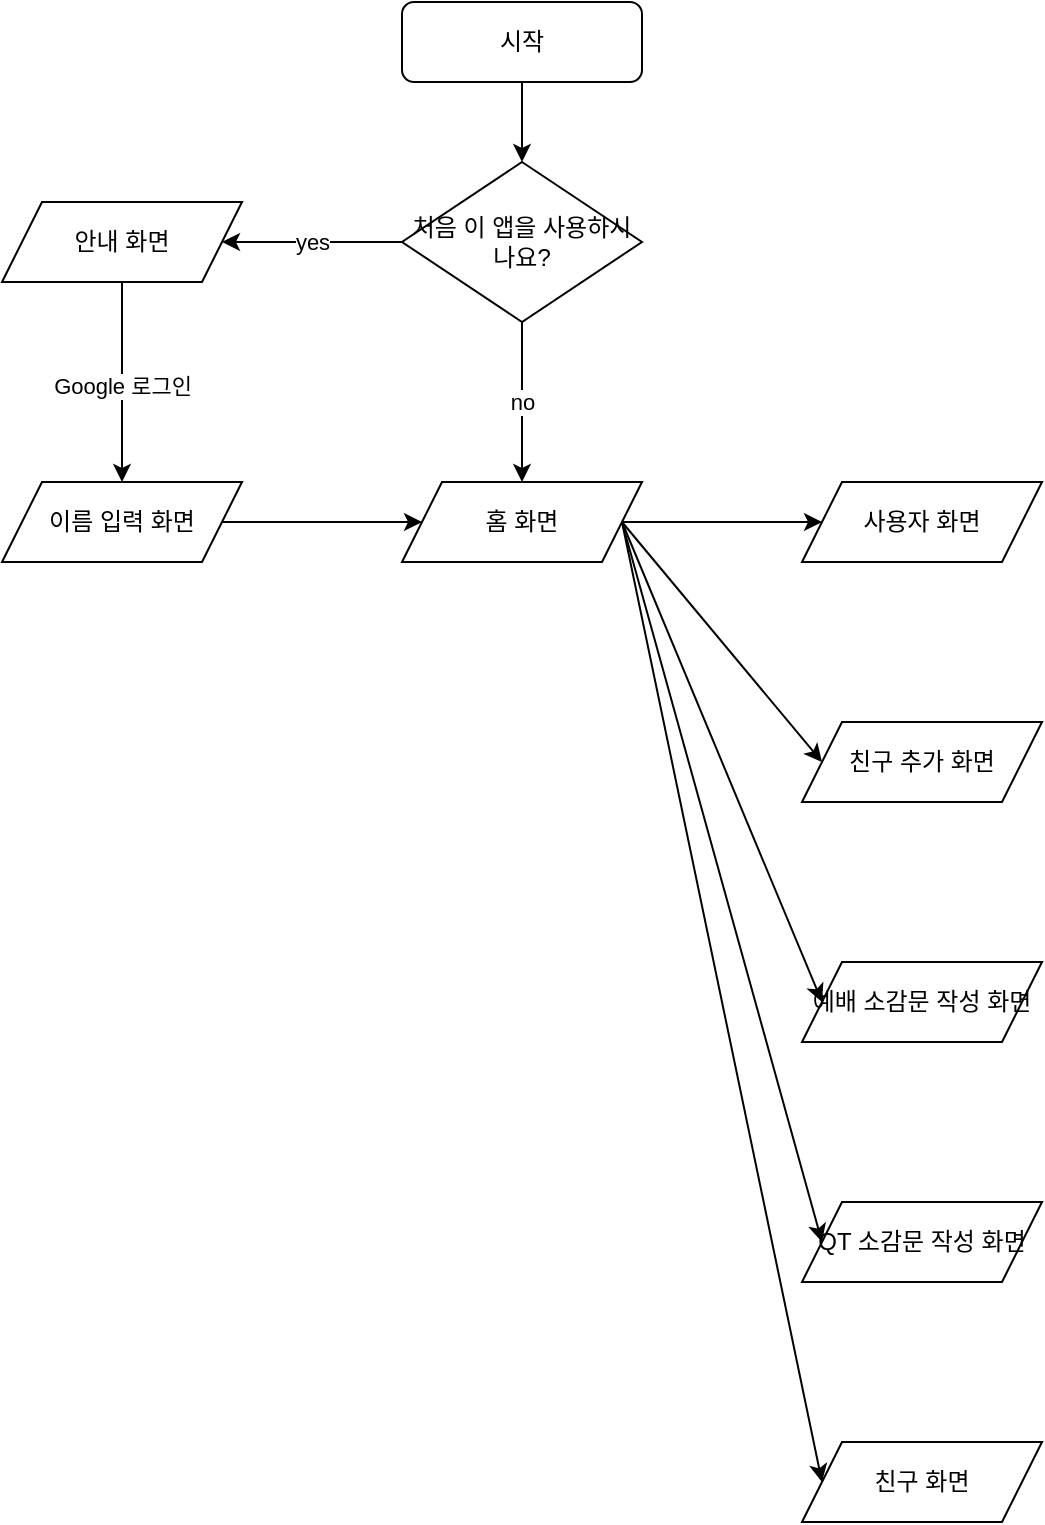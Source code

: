 <mxfile version="20.2.3" type="github">
  <diagram id="6wTpcOBEgMskakPql6pq" name="페이지-1">
    <mxGraphModel dx="832" dy="2823" grid="1" gridSize="10" guides="1" tooltips="1" connect="1" arrows="1" fold="1" page="1" pageScale="1" pageWidth="827" pageHeight="1169" math="0" shadow="0">
      <root>
        <mxCell id="0" />
        <mxCell id="1" parent="0" />
        <mxCell id="M2ukLGfqKco06slwp_Tj-1" value="시작" style="rounded=1;whiteSpace=wrap;html=1;" vertex="1" parent="1">
          <mxGeometry x="354" y="-2160" width="120" height="40" as="geometry" />
        </mxCell>
        <mxCell id="M2ukLGfqKco06slwp_Tj-2" value="처음 이 앱을 사용하시나요?" style="rhombus;whiteSpace=wrap;html=1;" vertex="1" parent="1">
          <mxGeometry x="354" y="-2080" width="120" height="80" as="geometry" />
        </mxCell>
        <mxCell id="M2ukLGfqKco06slwp_Tj-3" value="" style="endArrow=classic;html=1;rounded=0;entryX=0.5;entryY=0;entryDx=0;entryDy=0;exitX=0.5;exitY=1;exitDx=0;exitDy=0;" edge="1" parent="1" source="M2ukLGfqKco06slwp_Tj-1" target="M2ukLGfqKco06slwp_Tj-2">
          <mxGeometry width="50" height="50" relative="1" as="geometry">
            <mxPoint x="774" y="-2140" as="sourcePoint" />
            <mxPoint x="464" y="-2070" as="targetPoint" />
          </mxGeometry>
        </mxCell>
        <mxCell id="M2ukLGfqKco06slwp_Tj-5" value="yes" style="endArrow=classic;html=1;rounded=0;exitX=0;exitY=0.5;exitDx=0;exitDy=0;entryX=1;entryY=0.5;entryDx=0;entryDy=0;" edge="1" parent="1" source="M2ukLGfqKco06slwp_Tj-2" target="M2ukLGfqKco06slwp_Tj-6">
          <mxGeometry width="50" height="50" relative="1" as="geometry">
            <mxPoint x="414" y="-2020" as="sourcePoint" />
            <mxPoint x="314" y="-2040" as="targetPoint" />
            <Array as="points" />
          </mxGeometry>
        </mxCell>
        <mxCell id="M2ukLGfqKco06slwp_Tj-6" value="안내 화면" style="shape=parallelogram;perimeter=parallelogramPerimeter;whiteSpace=wrap;html=1;fixedSize=1;" vertex="1" parent="1">
          <mxGeometry x="154" y="-2060" width="120" height="40" as="geometry" />
        </mxCell>
        <mxCell id="M2ukLGfqKco06slwp_Tj-8" value="" style="endArrow=classic;html=1;rounded=0;exitX=0.5;exitY=1;exitDx=0;exitDy=0;entryX=0.5;entryY=0;entryDx=0;entryDy=0;" edge="1" parent="1" source="M2ukLGfqKco06slwp_Tj-6" target="M2ukLGfqKco06slwp_Tj-9">
          <mxGeometry width="50" height="50" relative="1" as="geometry">
            <mxPoint x="224" y="-1990" as="sourcePoint" />
            <mxPoint x="204" y="-1980" as="targetPoint" />
            <Array as="points" />
          </mxGeometry>
        </mxCell>
        <mxCell id="M2ukLGfqKco06slwp_Tj-11" value="Google 로그인" style="edgeLabel;html=1;align=center;verticalAlign=middle;resizable=0;points=[];" vertex="1" connectable="0" parent="M2ukLGfqKco06slwp_Tj-8">
          <mxGeometry x="0.058" relative="1" as="geometry">
            <mxPoint y="-1" as="offset" />
          </mxGeometry>
        </mxCell>
        <mxCell id="M2ukLGfqKco06slwp_Tj-9" value="이름 입력 화면" style="shape=parallelogram;perimeter=parallelogramPerimeter;whiteSpace=wrap;html=1;fixedSize=1;" vertex="1" parent="1">
          <mxGeometry x="154" y="-1920" width="120" height="40" as="geometry" />
        </mxCell>
        <mxCell id="M2ukLGfqKco06slwp_Tj-12" value="홈 화면" style="shape=parallelogram;perimeter=parallelogramPerimeter;whiteSpace=wrap;html=1;fixedSize=1;" vertex="1" parent="1">
          <mxGeometry x="354" y="-1920" width="120" height="40" as="geometry" />
        </mxCell>
        <mxCell id="M2ukLGfqKco06slwp_Tj-13" value="" style="endArrow=classic;html=1;rounded=0;entryX=0;entryY=0.5;entryDx=0;entryDy=0;exitX=1;exitY=0.5;exitDx=0;exitDy=0;" edge="1" parent="1" source="M2ukLGfqKco06slwp_Tj-9" target="M2ukLGfqKco06slwp_Tj-12">
          <mxGeometry width="50" height="50" relative="1" as="geometry">
            <mxPoint x="264" y="-1860" as="sourcePoint" />
            <mxPoint x="314" y="-1910" as="targetPoint" />
            <Array as="points" />
          </mxGeometry>
        </mxCell>
        <mxCell id="M2ukLGfqKco06slwp_Tj-15" value="no" style="endArrow=classic;html=1;rounded=0;exitX=0.5;exitY=1;exitDx=0;exitDy=0;entryX=0.5;entryY=0;entryDx=0;entryDy=0;" edge="1" parent="1" source="M2ukLGfqKco06slwp_Tj-2" target="M2ukLGfqKco06slwp_Tj-12">
          <mxGeometry width="50" height="50" relative="1" as="geometry">
            <mxPoint x="304" y="-1990" as="sourcePoint" />
            <mxPoint x="414" y="-1960" as="targetPoint" />
            <Array as="points" />
          </mxGeometry>
        </mxCell>
        <mxCell id="M2ukLGfqKco06slwp_Tj-16" value="사용자 화면" style="shape=parallelogram;perimeter=parallelogramPerimeter;whiteSpace=wrap;html=1;fixedSize=1;" vertex="1" parent="1">
          <mxGeometry x="554" y="-1920" width="120" height="40" as="geometry" />
        </mxCell>
        <mxCell id="M2ukLGfqKco06slwp_Tj-17" value="" style="endArrow=classic;html=1;rounded=0;entryX=0;entryY=0.5;entryDx=0;entryDy=0;exitX=1;exitY=0.5;exitDx=0;exitDy=0;" edge="1" parent="1" source="M2ukLGfqKco06slwp_Tj-12" target="M2ukLGfqKco06slwp_Tj-16">
          <mxGeometry width="50" height="50" relative="1" as="geometry">
            <mxPoint x="444" y="-1830" as="sourcePoint" />
            <mxPoint x="464" y="-1870" as="targetPoint" />
          </mxGeometry>
        </mxCell>
        <mxCell id="M2ukLGfqKco06slwp_Tj-18" value="친구 화면" style="shape=parallelogram;perimeter=parallelogramPerimeter;whiteSpace=wrap;html=1;fixedSize=1;" vertex="1" parent="1">
          <mxGeometry x="554" y="-1440" width="120" height="40" as="geometry" />
        </mxCell>
        <mxCell id="M2ukLGfqKco06slwp_Tj-19" value="" style="endArrow=classic;html=1;rounded=0;entryX=0;entryY=0.5;entryDx=0;entryDy=0;" edge="1" parent="1" target="M2ukLGfqKco06slwp_Tj-18">
          <mxGeometry width="50" height="50" relative="1" as="geometry">
            <mxPoint x="464" y="-1900" as="sourcePoint" />
            <mxPoint x="504" y="-1830" as="targetPoint" />
          </mxGeometry>
        </mxCell>
        <mxCell id="M2ukLGfqKco06slwp_Tj-20" value="친구 추가 화면" style="shape=parallelogram;perimeter=parallelogramPerimeter;whiteSpace=wrap;html=1;fixedSize=1;" vertex="1" parent="1">
          <mxGeometry x="554" y="-1800" width="120" height="40" as="geometry" />
        </mxCell>
        <mxCell id="M2ukLGfqKco06slwp_Tj-21" value="" style="endArrow=classic;html=1;rounded=0;entryX=0;entryY=0.5;entryDx=0;entryDy=0;" edge="1" parent="1" target="M2ukLGfqKco06slwp_Tj-20">
          <mxGeometry width="50" height="50" relative="1" as="geometry">
            <mxPoint x="464" y="-1900" as="sourcePoint" />
            <mxPoint x="574" y="-1820" as="targetPoint" />
          </mxGeometry>
        </mxCell>
        <mxCell id="M2ukLGfqKco06slwp_Tj-22" value="예배 소감문 작성 화면" style="shape=parallelogram;perimeter=parallelogramPerimeter;whiteSpace=wrap;html=1;fixedSize=1;" vertex="1" parent="1">
          <mxGeometry x="554" y="-1680" width="120" height="40" as="geometry" />
        </mxCell>
        <mxCell id="M2ukLGfqKco06slwp_Tj-23" value="" style="endArrow=classic;html=1;rounded=0;entryX=0;entryY=0.5;entryDx=0;entryDy=0;" edge="1" parent="1" target="M2ukLGfqKco06slwp_Tj-22">
          <mxGeometry width="50" height="50" relative="1" as="geometry">
            <mxPoint x="464" y="-1900" as="sourcePoint" />
            <mxPoint x="604" y="-1780" as="targetPoint" />
          </mxGeometry>
        </mxCell>
        <mxCell id="M2ukLGfqKco06slwp_Tj-24" value="QT 소감문 작성 화면" style="shape=parallelogram;perimeter=parallelogramPerimeter;whiteSpace=wrap;html=1;fixedSize=1;" vertex="1" parent="1">
          <mxGeometry x="554" y="-1560" width="120" height="40" as="geometry" />
        </mxCell>
        <mxCell id="M2ukLGfqKco06slwp_Tj-25" value="" style="endArrow=classic;html=1;rounded=0;entryX=0;entryY=0.5;entryDx=0;entryDy=0;" edge="1" parent="1" target="M2ukLGfqKco06slwp_Tj-24">
          <mxGeometry width="50" height="50" relative="1" as="geometry">
            <mxPoint x="464" y="-1900" as="sourcePoint" />
            <mxPoint x="604" y="-1880" as="targetPoint" />
          </mxGeometry>
        </mxCell>
      </root>
    </mxGraphModel>
  </diagram>
</mxfile>
